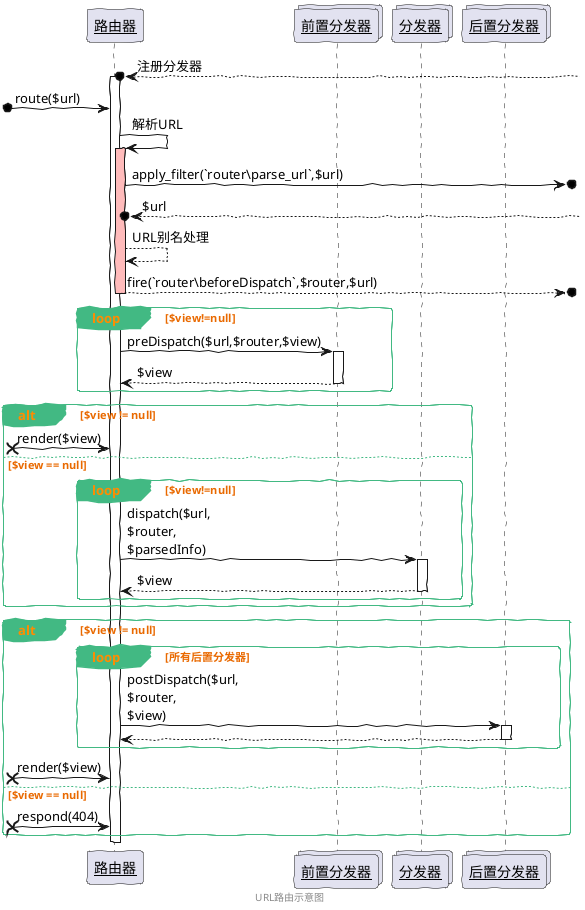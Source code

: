 @startuml route
skinparam roundcorner 5
skinparam handwritten true
skinparam maxmessagesize 60

skinparam sequence {
    participant underline
    arrowThickness 1
    groupBorderThickness 1
    GroupBorderColor #42b983
    groupHeaderFontColor darkorange
    GroupFontColor #e96900
    GroupBackgroundColor #42b983
    
}

footer "URL路由示意图"

participant "路由器" AS Router
collections "前置分发器" AS PRD
collections "分发器" AS D
collections "后置分发器" AS PSD

Router o<--]: 注册分发器
activate Router
[o-> Router: route($url)
Router -> Router: 解析URL
activate Router #FFBBBB
Router ->o]: apply_filter(`router\parse_url`,$url)
Router o<--]: $url
Router --> Router: URL别名处理
Router -->o]: fire(`router\beforeDispatch`,$router,$url)
deactivate Router
loop $view!=null
Router -> PRD: preDispatch($url,$router,$view)
activate PRD
PRD --> Router: $view
deactivate PRD
end

alt $view != null
[x-> Router: render($view)
else $view == null
loop $view!=null
Router -> D: dispatch($url, $router, $parsedInfo)
activate D
D --> Router: $view
deactivate D
end
end

alt $view != null
loop 所有后置分发器
Router -> PSD: postDispatch($url, $router, $view)
activate PSD
PSD --> Router
deactivate PSD
end
[x-> Router: render($view)
else $view == null
[x-> Router: respond(404)
end
deactivate Router
@enduml